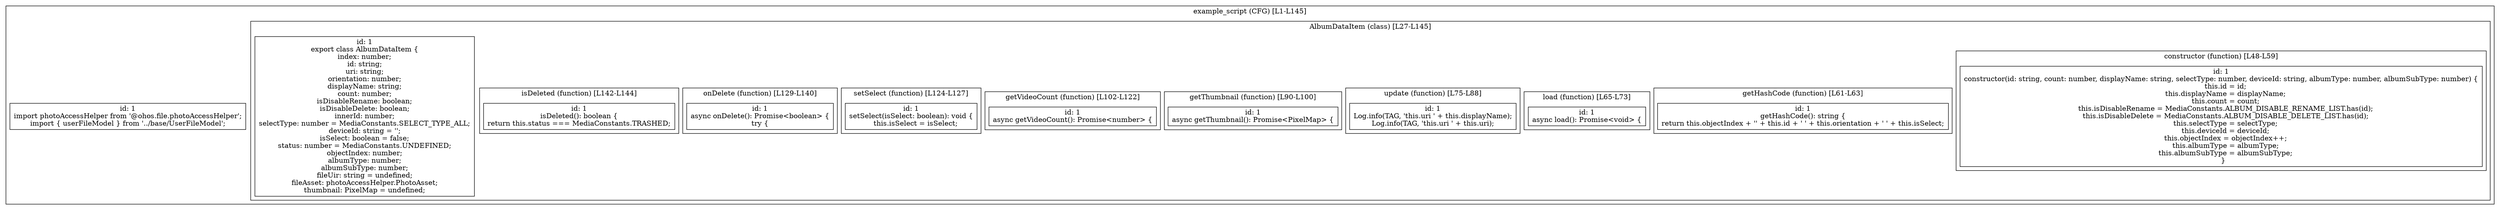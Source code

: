 digraph "45.ts" {
  subgraph "cluster_1" {
    label="example_script (CFG) [L1-L145]";
    node_1_1 [label="id: 1\nimport photoAccessHelper from '@ohos.file.photoAccessHelper';
import { userFileModel } from '../base/UserFileModel';", shape=box];
  subgraph "cluster_2" {
    label="AlbumDataItem (class) [L27-L145]";
    node_2_1 [label="id: 1\nexport class AlbumDataItem {
index: number;
id: string;
uri: string;
orientation: number;
displayName: string;
count: number;
isDisableRename: boolean;
isDisableDelete: boolean;
innerId: number;
selectType: number = MediaConstants.SELECT_TYPE_ALL;
deviceId: string = '';
isSelect: boolean = false;
status: number = MediaConstants.UNDEFINED;
objectIndex: number;
albumType: number;
albumSubType: number;
fileUir: string = undefined;
fileAsset: photoAccessHelper.PhotoAsset;
thumbnail: PixelMap = undefined;", shape=box];
  subgraph "cluster_3" {
    label="constructor (function) [L48-L59]";
    node_3_1 [label="id: 1\nconstructor(id: string, count: number, displayName: string, selectType: number, deviceId: string, albumType: number, albumSubType: number) {
    this.id = id;
    this.displayName = displayName;
    this.count = count;
    this.isDisableRename = MediaConstants.ALBUM_DISABLE_RENAME_LIST.has(id);
    this.isDisableDelete = MediaConstants.ALBUM_DISABLE_DELETE_LIST.has(id);
    this.selectType = selectType;
    this.deviceId = deviceId;
    this.objectIndex = objectIndex++;
    this.albumType = albumType;
    this.albumSubType = albumSubType;
  }", shape=box];
  }
  subgraph "cluster_4" {
    label="getHashCode (function) [L61-L63]";
    node_4_1 [label="id: 1\ngetHashCode(): string {
return this.objectIndex + '' + this.id + ' ' + this.orientation + ' ' + this.isSelect;", shape=box];
  }
  subgraph "cluster_5" {
    label="load (function) [L65-L73]";
    node_5_1 [label="id: 1\nasync load(): Promise<void> {", shape=box];
  }
  subgraph "cluster_6" {
    label="update (function) [L75-L88]";
    node_6_1 [label="id: 1\nLog.info(TAG, 'this.uri ' + this.displayName);
Log.info(TAG, 'this.uri ' + this.uri);", shape=box];
  }
  subgraph "cluster_7" {
    label="getThumbnail (function) [L90-L100]";
    node_7_1 [label="id: 1\nasync getThumbnail(): Promise<PixelMap> {", shape=box];
  }
  subgraph "cluster_8" {
    label="getVideoCount (function) [L102-L122]";
    node_8_1 [label="id: 1\nasync getVideoCount(): Promise<number> {", shape=box];
  }
  subgraph "cluster_9" {
    label="setSelect (function) [L124-L127]";
    node_9_1 [label="id: 1\nsetSelect(isSelect: boolean): void {
    this.isSelect = isSelect;", shape=box];
  }
  subgraph "cluster_10" {
    label="onDelete (function) [L129-L140]";
    node_10_1 [label="id: 1\nasync onDelete(): Promise<boolean> {
try {", shape=box];
  }
  subgraph "cluster_11" {
    label="isDeleted (function) [L142-L144]";
    node_11_1 [label="id: 1\nisDeleted(): boolean {
return this.status === MediaConstants.TRASHED;", shape=box];
  }
  }
  }
}